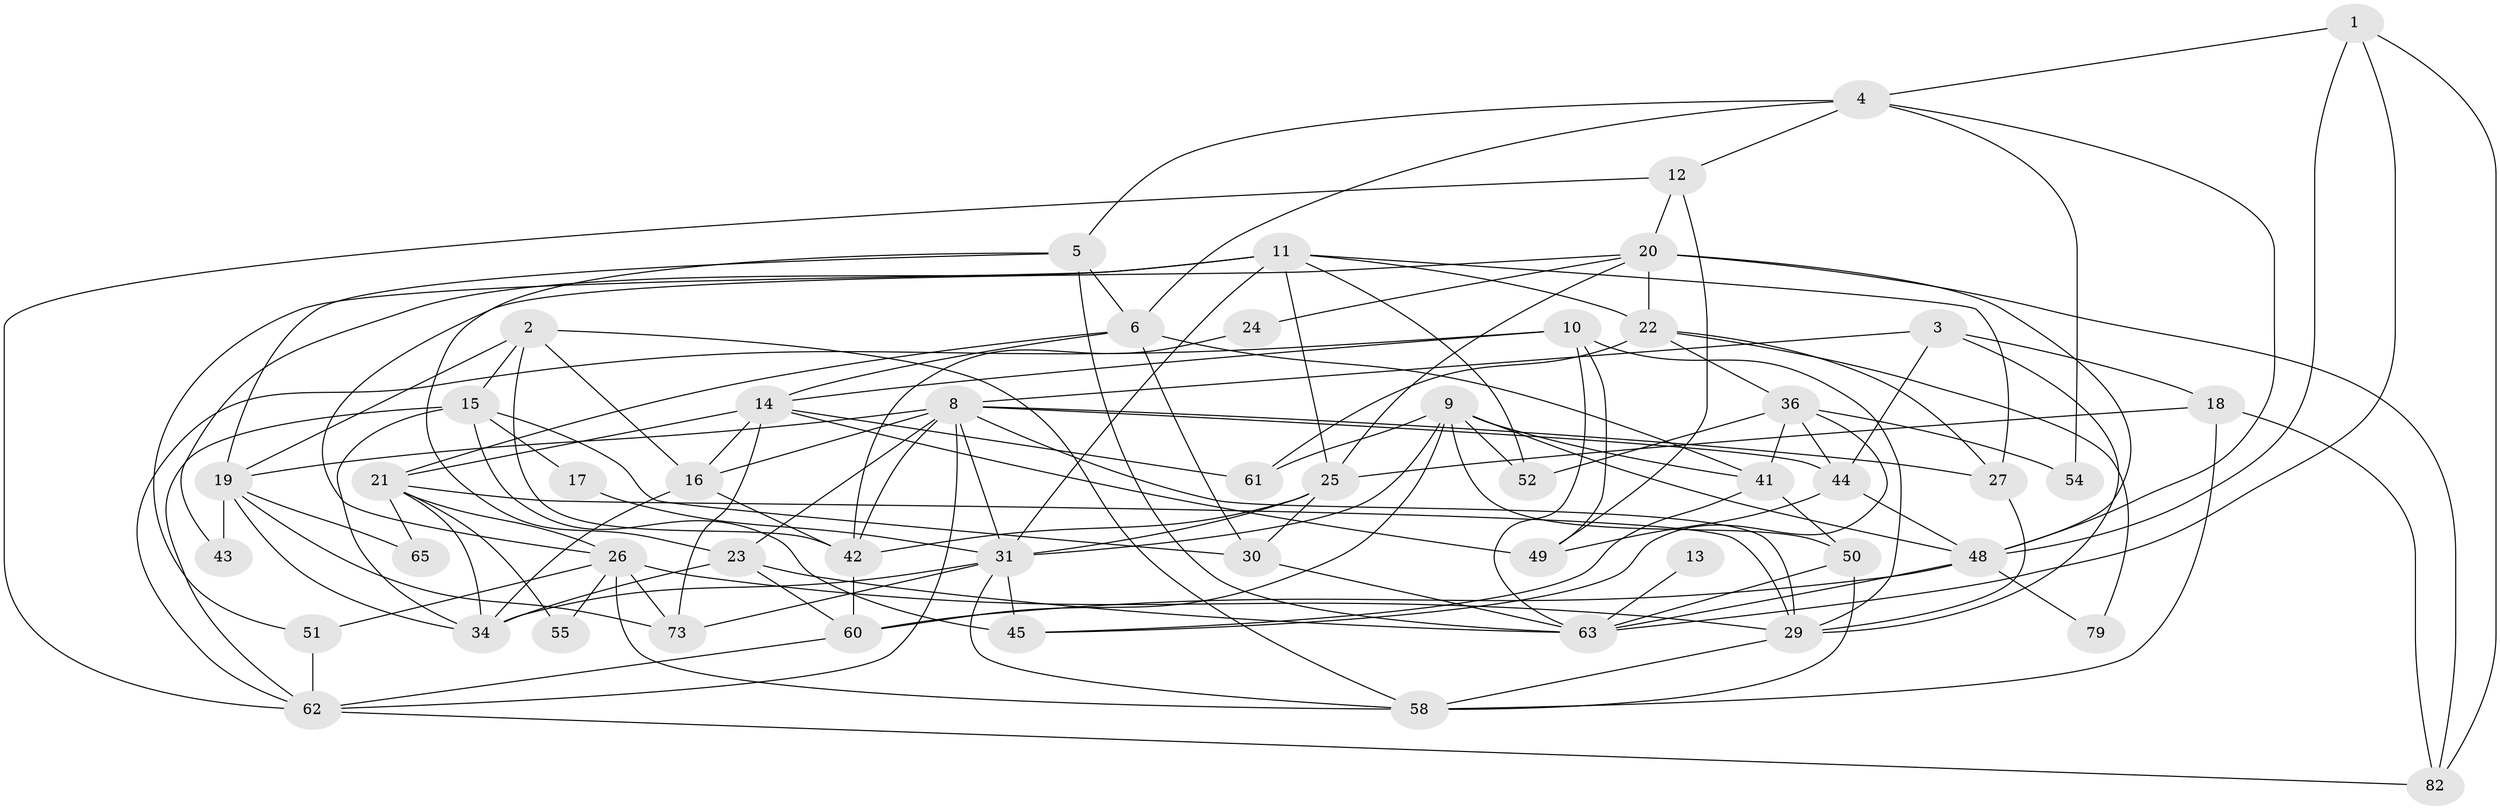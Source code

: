 // original degree distribution, {3: 0.23529411764705882, 5: 0.17647058823529413, 6: 0.08235294117647059, 4: 0.24705882352941178, 2: 0.17647058823529413, 7: 0.08235294117647059}
// Generated by graph-tools (version 1.1) at 2025/41/03/06/25 10:41:59]
// undirected, 52 vertices, 130 edges
graph export_dot {
graph [start="1"]
  node [color=gray90,style=filled];
  1 [super="+40"];
  2;
  3 [super="+28"];
  4 [super="+64"];
  5 [super="+33"];
  6 [super="+7"];
  8 [super="+59"];
  9 [super="+66"];
  10 [super="+81"];
  11 [super="+38"];
  12 [super="+39"];
  13;
  14 [super="+47"];
  15 [super="+32"];
  16 [super="+56"];
  17;
  18 [super="+80"];
  19 [super="+71"];
  20 [super="+77"];
  21 [super="+74"];
  22 [super="+53"];
  23;
  24;
  25 [super="+37"];
  26 [super="+67"];
  27 [super="+57"];
  29;
  30;
  31 [super="+35"];
  34 [super="+69"];
  36 [super="+68"];
  41 [super="+46"];
  42 [super="+75"];
  43;
  44 [super="+83"];
  45;
  48 [super="+72"];
  49;
  50;
  51;
  52;
  54;
  55;
  58 [super="+78"];
  60 [super="+84"];
  61;
  62 [super="+76"];
  63 [super="+70"];
  65;
  73 [super="+85"];
  79;
  82;
  1 -- 48;
  1 -- 63;
  1 -- 82;
  1 -- 4;
  2 -- 16;
  2 -- 15;
  2 -- 19;
  2 -- 42;
  2 -- 58;
  3 -- 29;
  3 -- 8;
  3 -- 18;
  3 -- 44;
  4 -- 6;
  4 -- 5;
  4 -- 54;
  4 -- 12;
  4 -- 48;
  5 -- 23;
  5 -- 63 [weight=2];
  5 -- 6;
  5 -- 19;
  6 -- 30;
  6 -- 41;
  6 -- 14;
  6 -- 21;
  8 -- 19;
  8 -- 29;
  8 -- 44;
  8 -- 23;
  8 -- 42;
  8 -- 27;
  8 -- 62;
  8 -- 31;
  8 -- 16;
  9 -- 48 [weight=2];
  9 -- 50;
  9 -- 61;
  9 -- 41;
  9 -- 52;
  9 -- 31;
  9 -- 60;
  10 -- 63;
  10 -- 49;
  10 -- 14;
  10 -- 62;
  10 -- 29;
  11 -- 22;
  11 -- 31 [weight=2];
  11 -- 52;
  11 -- 25;
  11 -- 51;
  11 -- 43;
  11 -- 27;
  12 -- 49;
  12 -- 20;
  12 -- 62;
  13 -- 63 [weight=2];
  14 -- 16;
  14 -- 21 [weight=2];
  14 -- 49;
  14 -- 61;
  14 -- 73;
  15 -- 17;
  15 -- 34;
  15 -- 62;
  15 -- 45;
  15 -- 30;
  16 -- 42;
  16 -- 34;
  17 -- 31;
  18 -- 82;
  18 -- 58;
  18 -- 25;
  19 -- 43;
  19 -- 65;
  19 -- 34;
  19 -- 73;
  20 -- 48;
  20 -- 22 [weight=2];
  20 -- 25 [weight=2];
  20 -- 82;
  20 -- 24;
  20 -- 26;
  21 -- 34;
  21 -- 65;
  21 -- 55;
  21 -- 26;
  21 -- 29;
  22 -- 61;
  22 -- 79;
  22 -- 36;
  22 -- 27;
  23 -- 63;
  23 -- 34;
  23 -- 60;
  24 -- 42;
  25 -- 30;
  25 -- 31;
  25 -- 42;
  26 -- 29;
  26 -- 51;
  26 -- 58;
  26 -- 55;
  26 -- 73;
  27 -- 29;
  29 -- 58;
  30 -- 63;
  31 -- 58;
  31 -- 45;
  31 -- 34;
  31 -- 73;
  36 -- 52;
  36 -- 45;
  36 -- 54;
  36 -- 41;
  36 -- 44;
  41 -- 50;
  41 -- 45;
  42 -- 60;
  44 -- 49;
  44 -- 48;
  48 -- 79;
  48 -- 63;
  48 -- 60;
  50 -- 58;
  50 -- 63;
  51 -- 62;
  60 -- 62;
  62 -- 82;
}
